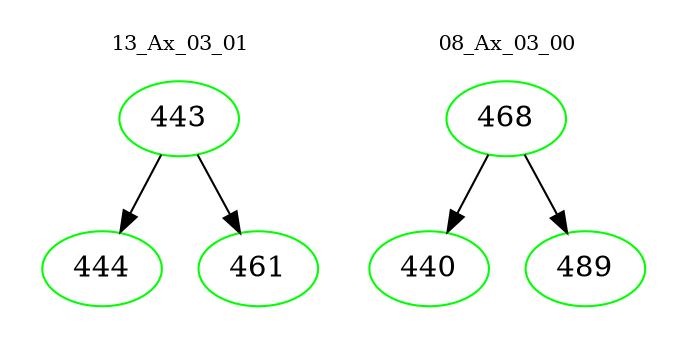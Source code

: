digraph{
subgraph cluster_0 {
color = white
label = "13_Ax_03_01";
fontsize=10;
T0_443 [label="443", color="green"]
T0_443 -> T0_444 [color="black"]
T0_444 [label="444", color="green"]
T0_443 -> T0_461 [color="black"]
T0_461 [label="461", color="green"]
}
subgraph cluster_1 {
color = white
label = "08_Ax_03_00";
fontsize=10;
T1_468 [label="468", color="green"]
T1_468 -> T1_440 [color="black"]
T1_440 [label="440", color="green"]
T1_468 -> T1_489 [color="black"]
T1_489 [label="489", color="green"]
}
}
